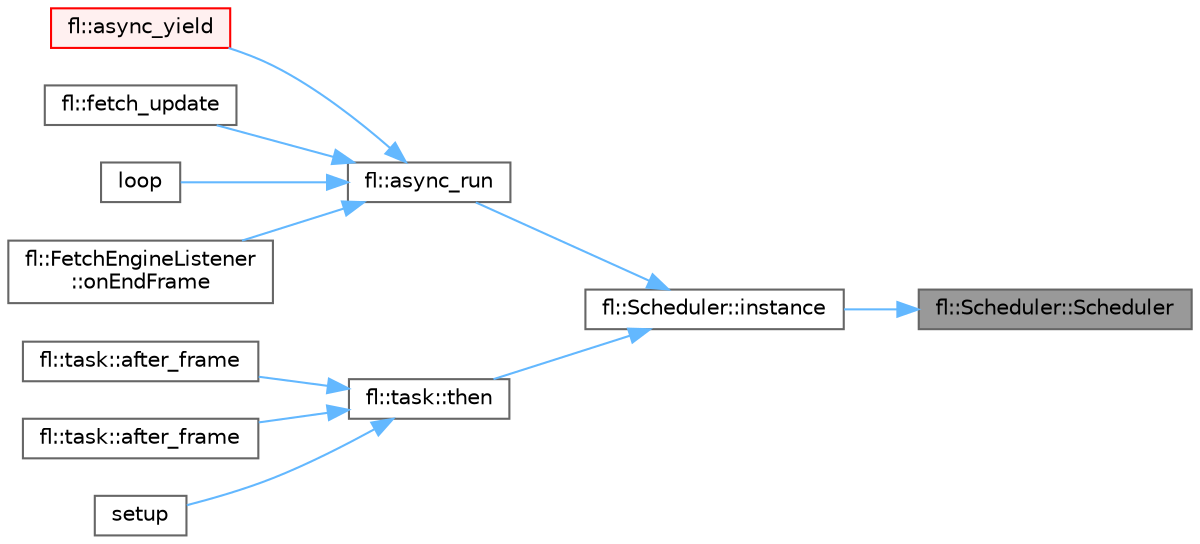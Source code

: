 digraph "fl::Scheduler::Scheduler"
{
 // INTERACTIVE_SVG=YES
 // LATEX_PDF_SIZE
  bgcolor="transparent";
  edge [fontname=Helvetica,fontsize=10,labelfontname=Helvetica,labelfontsize=10];
  node [fontname=Helvetica,fontsize=10,shape=box,height=0.2,width=0.4];
  rankdir="RL";
  Node1 [id="Node000001",label="fl::Scheduler::Scheduler",height=0.2,width=0.4,color="gray40", fillcolor="grey60", style="filled", fontcolor="black",tooltip=" "];
  Node1 -> Node2 [id="edge1_Node000001_Node000002",dir="back",color="steelblue1",style="solid",tooltip=" "];
  Node2 [id="Node000002",label="fl::Scheduler::instance",height=0.2,width=0.4,color="grey40", fillcolor="white", style="filled",URL="$d0/d38/classfl_1_1_scheduler_a577f4a5d9194b1cd35a1619922be54a9.html#a577f4a5d9194b1cd35a1619922be54a9",tooltip=" "];
  Node2 -> Node3 [id="edge2_Node000002_Node000003",dir="back",color="steelblue1",style="solid",tooltip=" "];
  Node3 [id="Node000003",label="fl::async_run",height=0.2,width=0.4,color="grey40", fillcolor="white", style="filled",URL="$d4/d36/namespacefl_a9b3631ee5771ef8d36a072368e1d49c7.html#a9b3631ee5771ef8d36a072368e1d49c7",tooltip="Run all registered async tasks once."];
  Node3 -> Node4 [id="edge3_Node000003_Node000004",dir="back",color="steelblue1",style="solid",tooltip=" "];
  Node4 [id="Node000004",label="fl::async_yield",height=0.2,width=0.4,color="red", fillcolor="#FFF0F0", style="filled",URL="$d4/d36/namespacefl_a490bb1b7e97181543efd2c62768edda8.html#a490bb1b7e97181543efd2c62768edda8",tooltip="Platform-specific async yield function."];
  Node3 -> Node9 [id="edge4_Node000003_Node000009",dir="back",color="steelblue1",style="solid",tooltip=" "];
  Node9 [id="Node000009",label="fl::fetch_update",height=0.2,width=0.4,color="grey40", fillcolor="white", style="filled",URL="$d4/d36/namespacefl_a32df246b375c92eca035330e08a84c79.html#a32df246b375c92eca035330e08a84c79",tooltip="Legacy manual update for fetch promises (use fl::async_run() for new code)"];
  Node3 -> Node10 [id="edge5_Node000003_Node000010",dir="back",color="steelblue1",style="solid",tooltip=" "];
  Node10 [id="Node000010",label="loop",height=0.2,width=0.4,color="grey40", fillcolor="white", style="filled",URL="$d5/d1b/examples_2_async_2async_8h_afe461d27b9c48d5921c00d521181f12f.html#afe461d27b9c48d5921c00d521181f12f",tooltip=" "];
  Node3 -> Node11 [id="edge6_Node000003_Node000011",dir="back",color="steelblue1",style="solid",tooltip=" "];
  Node11 [id="Node000011",label="fl::FetchEngineListener\l::onEndFrame",height=0.2,width=0.4,color="grey40", fillcolor="white", style="filled",URL="$d5/d69/classfl_1_1_fetch_engine_listener_abdd28a0ff482cd6b1a1ee9fb72d5656d.html#abdd28a0ff482cd6b1a1ee9fb72d5656d",tooltip=" "];
  Node2 -> Node12 [id="edge7_Node000002_Node000012",dir="back",color="steelblue1",style="solid",tooltip=" "];
  Node12 [id="Node000012",label="fl::task::then",height=0.2,width=0.4,color="grey40", fillcolor="white", style="filled",URL="$d7/d86/classfl_1_1task_a8edbe77a03a7c4b29115db65778bee74.html#a8edbe77a03a7c4b29115db65778bee74",tooltip=" "];
  Node12 -> Node13 [id="edge8_Node000012_Node000013",dir="back",color="steelblue1",style="solid",tooltip=" "];
  Node13 [id="Node000013",label="fl::task::after_frame",height=0.2,width=0.4,color="grey40", fillcolor="white", style="filled",URL="$d7/d86/classfl_1_1task_a2f72951d9ee4e9182a111d4b99e659dd.html#a2f72951d9ee4e9182a111d4b99e659dd",tooltip=" "];
  Node12 -> Node14 [id="edge9_Node000012_Node000014",dir="back",color="steelblue1",style="solid",tooltip=" "];
  Node14 [id="Node000014",label="fl::task::after_frame",height=0.2,width=0.4,color="grey40", fillcolor="white", style="filled",URL="$d7/d86/classfl_1_1task_a752e0a5451dfb3ac6e994f39926f6564.html#a752e0a5451dfb3ac6e994f39926f6564",tooltip=" "];
  Node12 -> Node15 [id="edge10_Node000012_Node000015",dir="back",color="steelblue1",style="solid",tooltip=" "];
  Node15 [id="Node000015",label="setup",height=0.2,width=0.4,color="grey40", fillcolor="white", style="filled",URL="$d5/d1b/examples_2_async_2async_8h_a4fc01d736fe50cf5b977f755b675f11d.html#a4fc01d736fe50cf5b977f755b675f11d",tooltip=" "];
}
